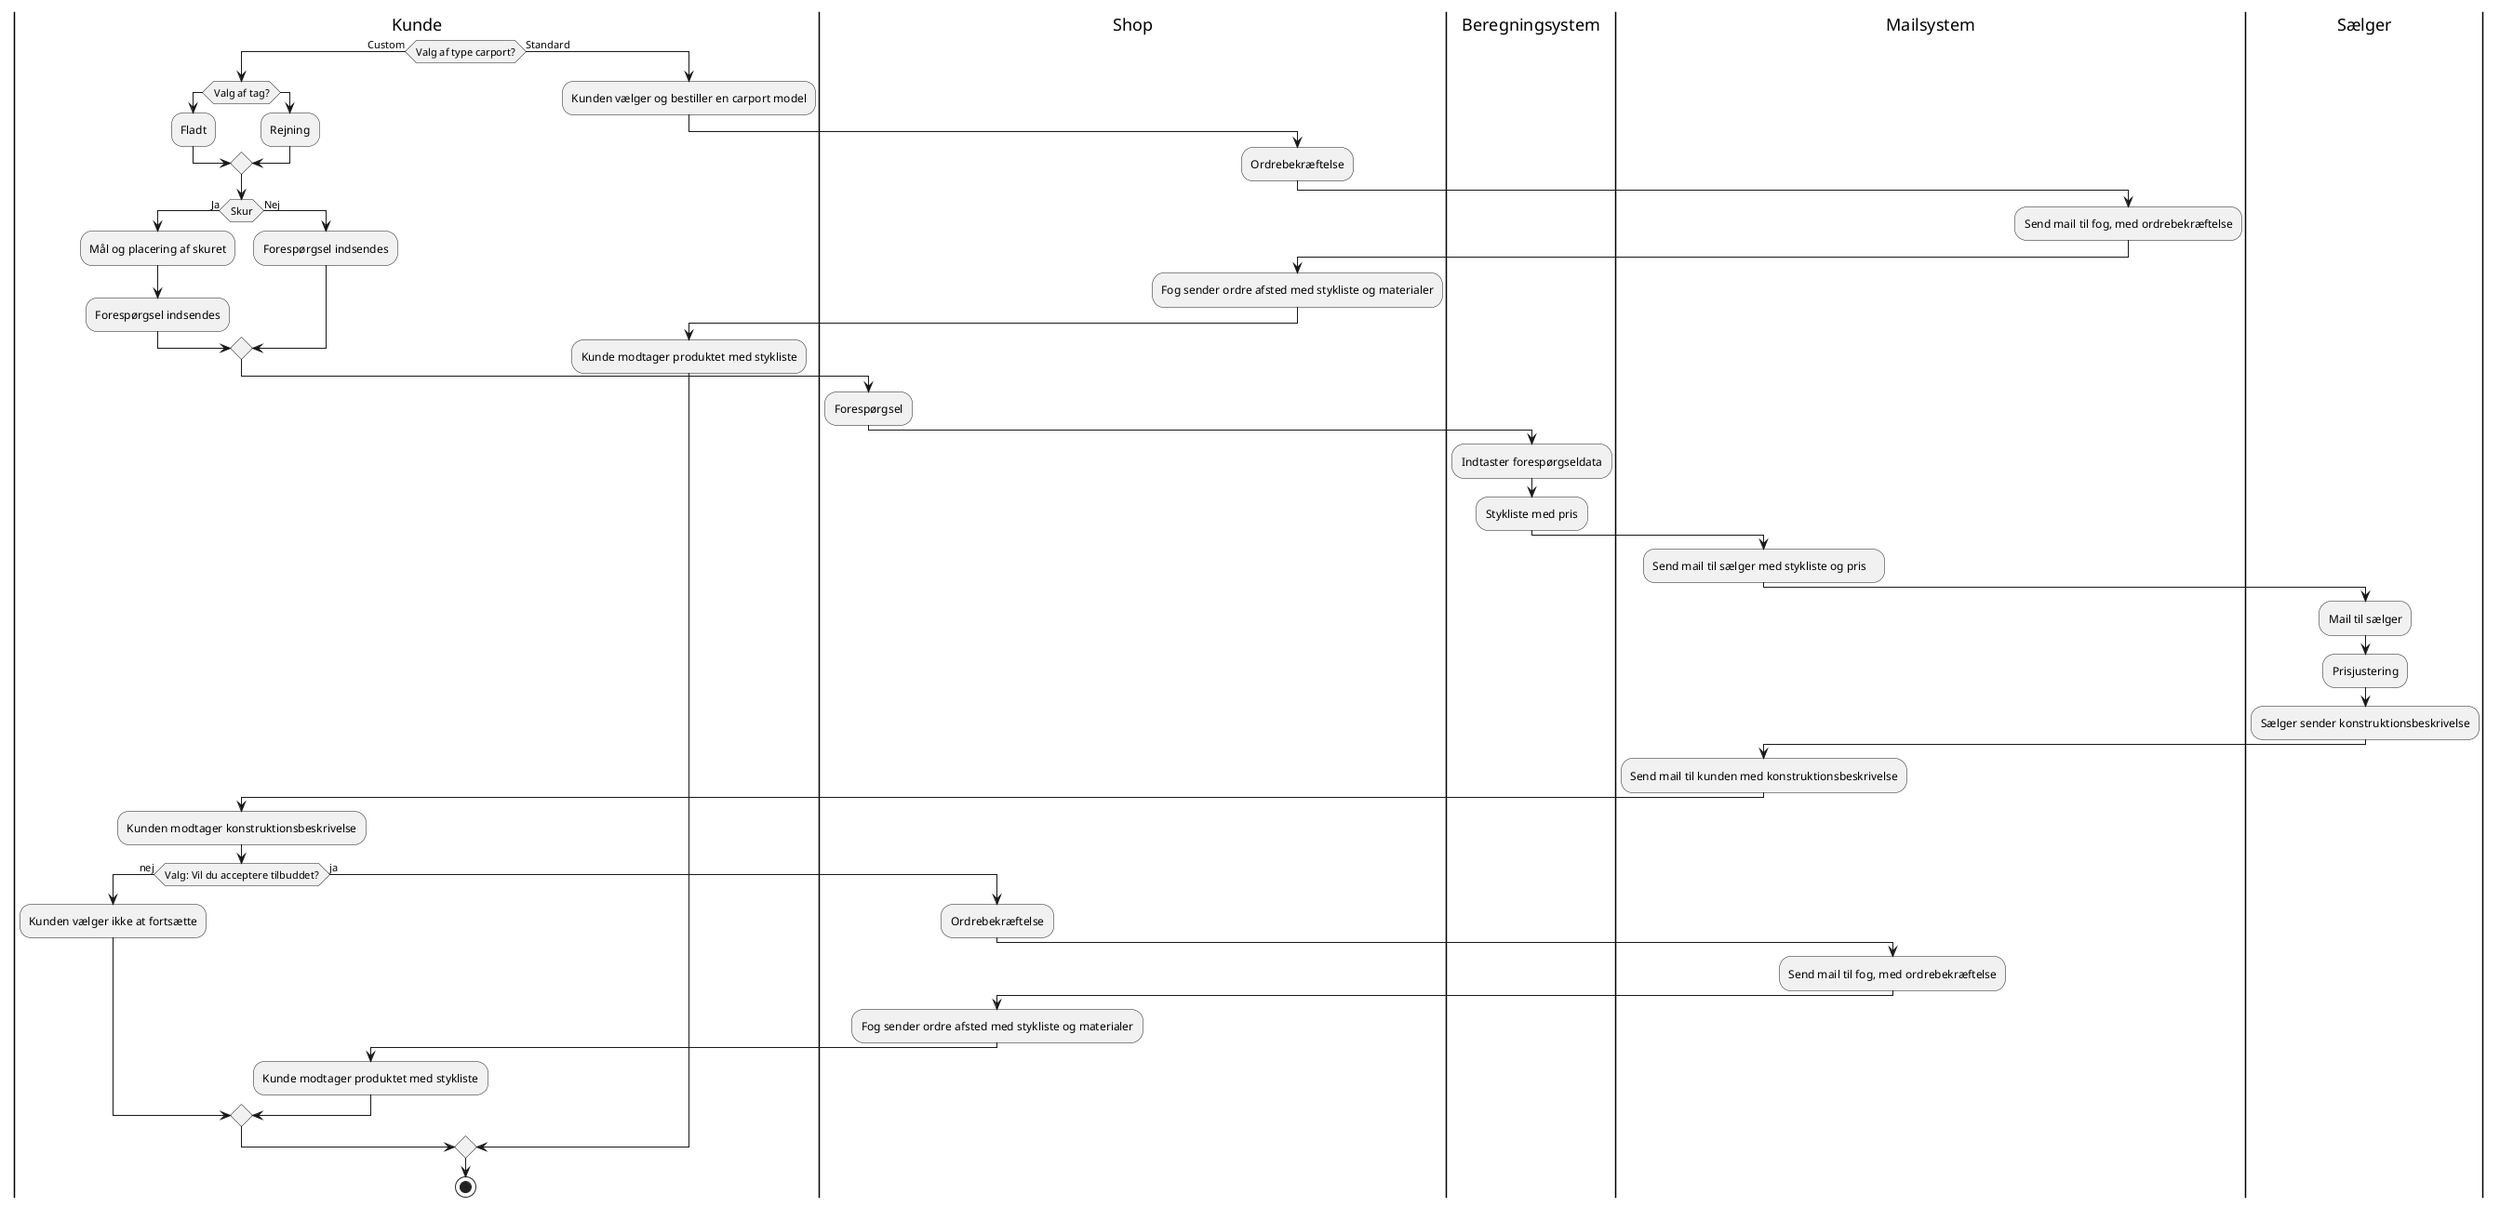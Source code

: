 @startuml

|Kunde|
if (Valg af type carport?) then (Custom)

  if (Valg af tag?) then
    :Fladt;
  else
    :Rejning;
  endif

  if (Skur) then (Ja)
    :Mål og placering af skuret;
    :Forespørgsel indsendes;
  else (Nej)
    :Forespørgsel indsendes;
  endif

|Shop|
  :Forespørgsel;
  |Beregningsystem|
    :Indtaster forespørgseldata;
    :Stykliste med pris;
|Mailsystem|
  :Send mail til sælger med stykliste og pris   ;
|Sælger|
  :Mail til sælger;

  |Sælger|
  :Prisjustering;
  :Sælger sender konstruktionsbeskrivelse;
|Mailsystem|
  :Send mail til kunden med konstruktionsbeskrivelse;
|Kunde|
  :Kunden modtager konstruktionsbeskrivelse;

  if (Valg: Vil du acceptere tilbuddet?) then (nej)
    :Kunden vælger ikke at fortsætte;
  else (ja)
|Shop|
    :Ordrebekræftelse;
|Sælger|
|Mailsystem|
    :Send mail til fog, med ordrebekræftelse;
|Mailsystem|
|Shop|
    :Fog sender ordre afsted med stykliste og materialer;
|Kunde|
    :Kunde modtager produktet med stykliste;
  endif

else (Standard)
  :Kunden vælger og bestiller en carport model;
|Shop|
  :Ordrebekræftelse;
|Sælger|
|Mailsystem|
  :Send mail til fog, med ordrebekræftelse;
|Mailsystem|
|Shop|
  :Fog sender ordre afsted med stykliste og materialer;
|Kunde|
  :Kunde modtager produktet med stykliste;
endif

|Kunde|
stop
@enduml
